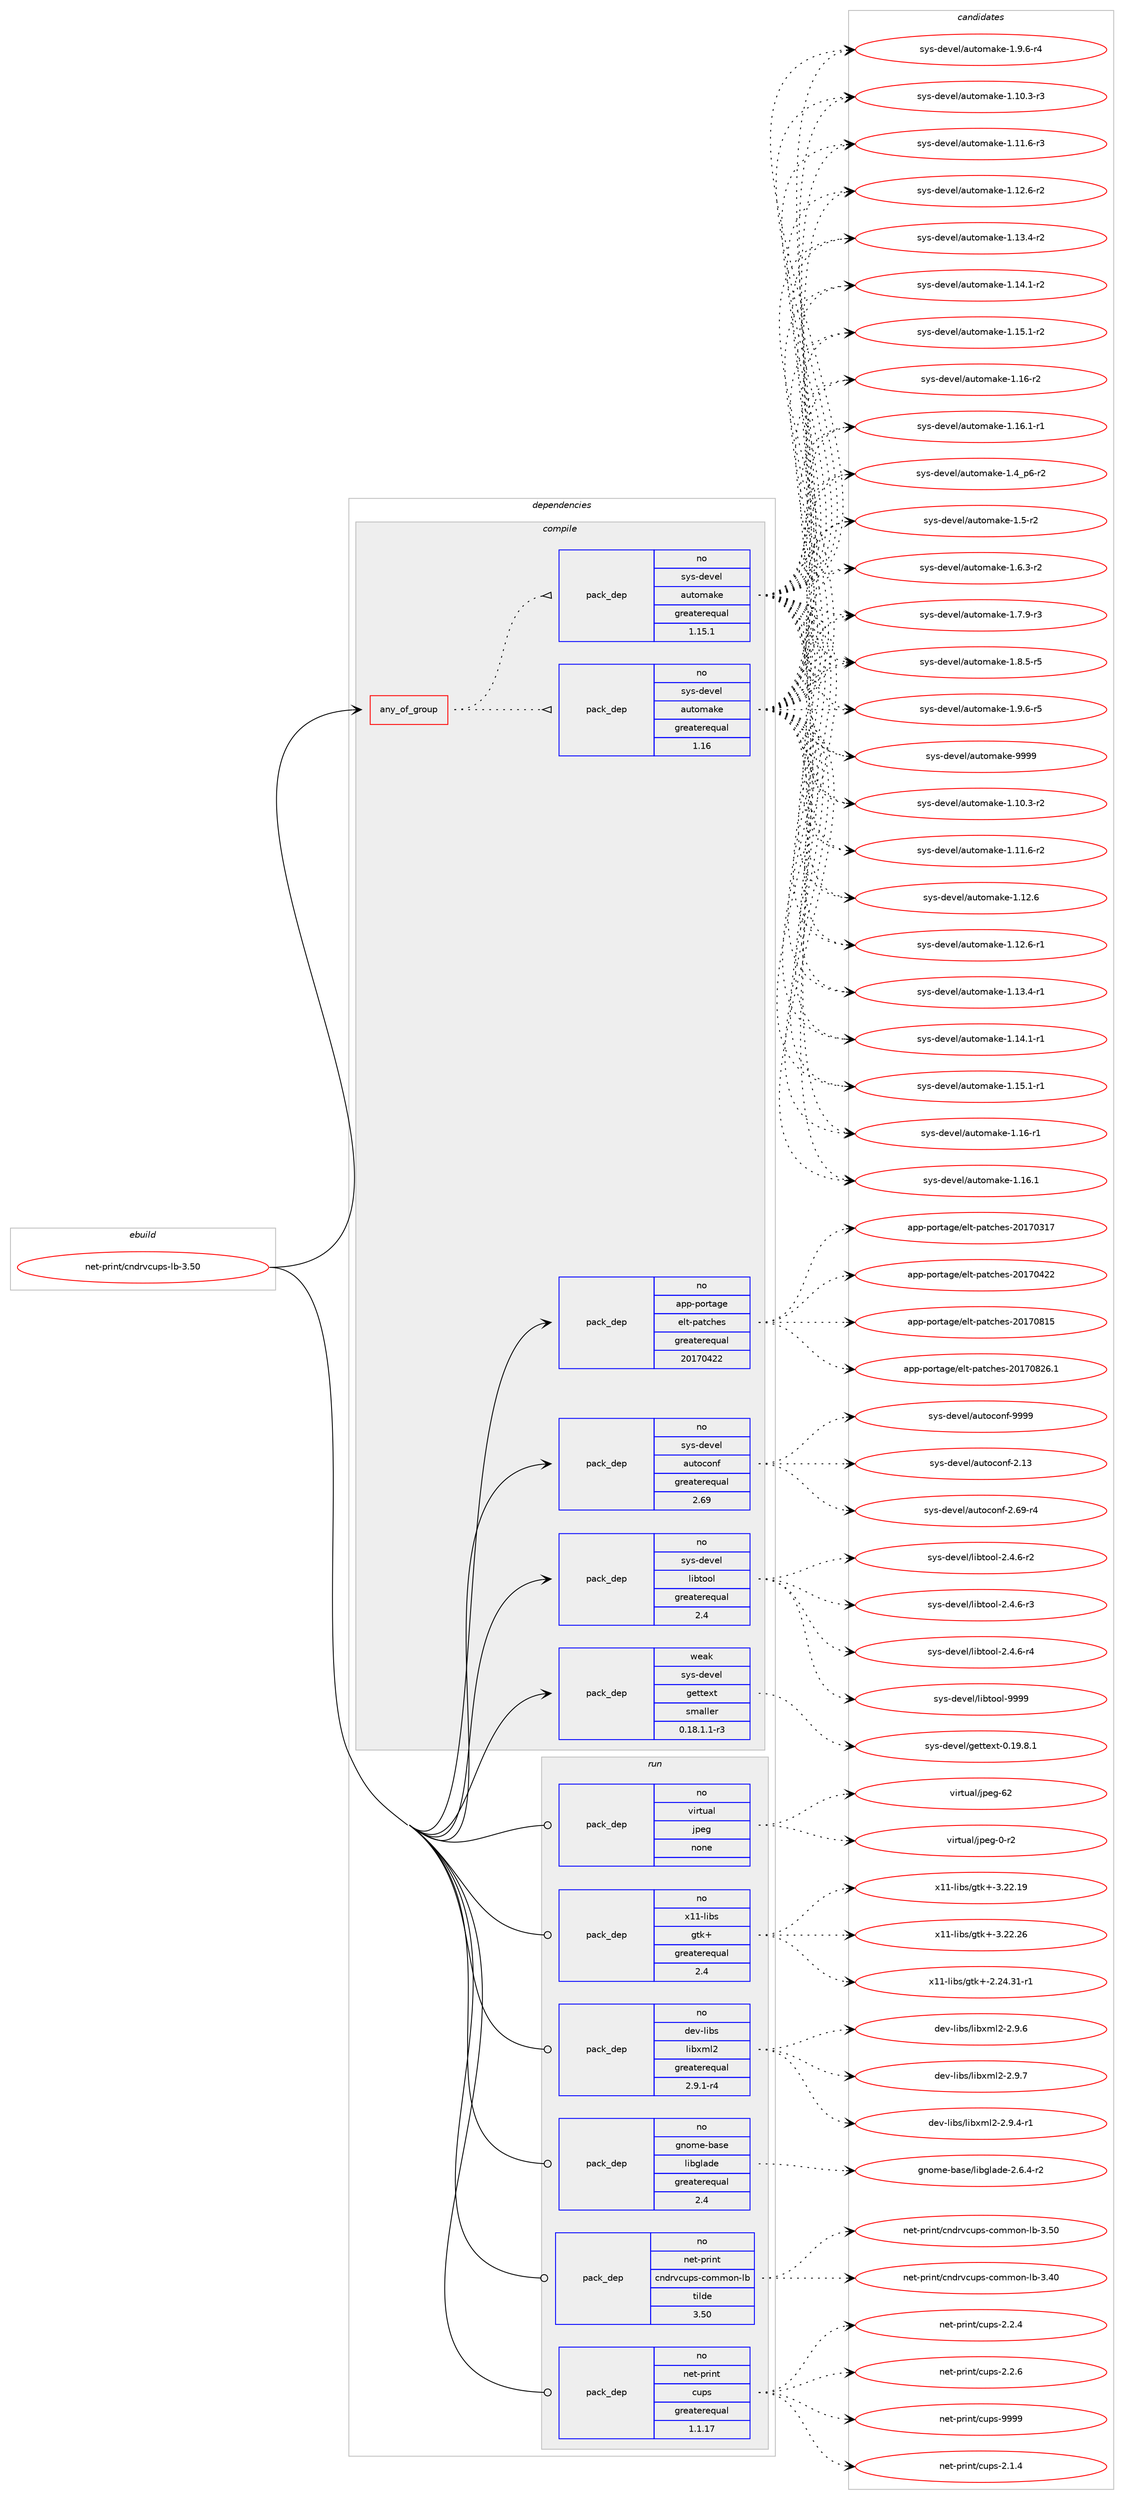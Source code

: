 digraph prolog {

# *************
# Graph options
# *************

newrank=true;
concentrate=true;
compound=true;
graph [rankdir=LR,fontname=Helvetica,fontsize=10,ranksep=1.5];#, ranksep=2.5, nodesep=0.2];
edge  [arrowhead=vee];
node  [fontname=Helvetica,fontsize=10];

# **********
# The ebuild
# **********

subgraph cluster_leftcol {
color=gray;
rank=same;
label=<<i>ebuild</i>>;
id [label="net-print/cndrvcups-lb-3.50", color=red, width=4, href="../net-print/cndrvcups-lb-3.50.svg"];
}

# ****************
# The dependencies
# ****************

subgraph cluster_midcol {
color=gray;
label=<<i>dependencies</i>>;
subgraph cluster_compile {
fillcolor="#eeeeee";
style=filled;
label=<<i>compile</i>>;
subgraph any27 {
dependency1194 [label=<<TABLE BORDER="0" CELLBORDER="1" CELLSPACING="0" CELLPADDING="4"><TR><TD CELLPADDING="10">any_of_group</TD></TR></TABLE>>, shape=none, color=red];subgraph pack796 {
dependency1195 [label=<<TABLE BORDER="0" CELLBORDER="1" CELLSPACING="0" CELLPADDING="4" WIDTH="220"><TR><TD ROWSPAN="6" CELLPADDING="30">pack_dep</TD></TR><TR><TD WIDTH="110">no</TD></TR><TR><TD>sys-devel</TD></TR><TR><TD>automake</TD></TR><TR><TD>greaterequal</TD></TR><TR><TD>1.16</TD></TR></TABLE>>, shape=none, color=blue];
}
dependency1194:e -> dependency1195:w [weight=20,style="dotted",arrowhead="oinv"];
subgraph pack797 {
dependency1196 [label=<<TABLE BORDER="0" CELLBORDER="1" CELLSPACING="0" CELLPADDING="4" WIDTH="220"><TR><TD ROWSPAN="6" CELLPADDING="30">pack_dep</TD></TR><TR><TD WIDTH="110">no</TD></TR><TR><TD>sys-devel</TD></TR><TR><TD>automake</TD></TR><TR><TD>greaterequal</TD></TR><TR><TD>1.15.1</TD></TR></TABLE>>, shape=none, color=blue];
}
dependency1194:e -> dependency1196:w [weight=20,style="dotted",arrowhead="oinv"];
}
id:e -> dependency1194:w [weight=20,style="solid",arrowhead="vee"];
subgraph pack798 {
dependency1197 [label=<<TABLE BORDER="0" CELLBORDER="1" CELLSPACING="0" CELLPADDING="4" WIDTH="220"><TR><TD ROWSPAN="6" CELLPADDING="30">pack_dep</TD></TR><TR><TD WIDTH="110">no</TD></TR><TR><TD>app-portage</TD></TR><TR><TD>elt-patches</TD></TR><TR><TD>greaterequal</TD></TR><TR><TD>20170422</TD></TR></TABLE>>, shape=none, color=blue];
}
id:e -> dependency1197:w [weight=20,style="solid",arrowhead="vee"];
subgraph pack799 {
dependency1198 [label=<<TABLE BORDER="0" CELLBORDER="1" CELLSPACING="0" CELLPADDING="4" WIDTH="220"><TR><TD ROWSPAN="6" CELLPADDING="30">pack_dep</TD></TR><TR><TD WIDTH="110">no</TD></TR><TR><TD>sys-devel</TD></TR><TR><TD>autoconf</TD></TR><TR><TD>greaterequal</TD></TR><TR><TD>2.69</TD></TR></TABLE>>, shape=none, color=blue];
}
id:e -> dependency1198:w [weight=20,style="solid",arrowhead="vee"];
subgraph pack800 {
dependency1199 [label=<<TABLE BORDER="0" CELLBORDER="1" CELLSPACING="0" CELLPADDING="4" WIDTH="220"><TR><TD ROWSPAN="6" CELLPADDING="30">pack_dep</TD></TR><TR><TD WIDTH="110">no</TD></TR><TR><TD>sys-devel</TD></TR><TR><TD>libtool</TD></TR><TR><TD>greaterequal</TD></TR><TR><TD>2.4</TD></TR></TABLE>>, shape=none, color=blue];
}
id:e -> dependency1199:w [weight=20,style="solid",arrowhead="vee"];
subgraph pack801 {
dependency1200 [label=<<TABLE BORDER="0" CELLBORDER="1" CELLSPACING="0" CELLPADDING="4" WIDTH="220"><TR><TD ROWSPAN="6" CELLPADDING="30">pack_dep</TD></TR><TR><TD WIDTH="110">weak</TD></TR><TR><TD>sys-devel</TD></TR><TR><TD>gettext</TD></TR><TR><TD>smaller</TD></TR><TR><TD>0.18.1.1-r3</TD></TR></TABLE>>, shape=none, color=blue];
}
id:e -> dependency1200:w [weight=20,style="solid",arrowhead="vee"];
}
subgraph cluster_compileandrun {
fillcolor="#eeeeee";
style=filled;
label=<<i>compile and run</i>>;
}
subgraph cluster_run {
fillcolor="#eeeeee";
style=filled;
label=<<i>run</i>>;
subgraph pack802 {
dependency1201 [label=<<TABLE BORDER="0" CELLBORDER="1" CELLSPACING="0" CELLPADDING="4" WIDTH="220"><TR><TD ROWSPAN="6" CELLPADDING="30">pack_dep</TD></TR><TR><TD WIDTH="110">no</TD></TR><TR><TD>dev-libs</TD></TR><TR><TD>libxml2</TD></TR><TR><TD>greaterequal</TD></TR><TR><TD>2.9.1-r4</TD></TR></TABLE>>, shape=none, color=blue];
}
id:e -> dependency1201:w [weight=20,style="solid",arrowhead="odot"];
subgraph pack803 {
dependency1202 [label=<<TABLE BORDER="0" CELLBORDER="1" CELLSPACING="0" CELLPADDING="4" WIDTH="220"><TR><TD ROWSPAN="6" CELLPADDING="30">pack_dep</TD></TR><TR><TD WIDTH="110">no</TD></TR><TR><TD>gnome-base</TD></TR><TR><TD>libglade</TD></TR><TR><TD>greaterequal</TD></TR><TR><TD>2.4</TD></TR></TABLE>>, shape=none, color=blue];
}
id:e -> dependency1202:w [weight=20,style="solid",arrowhead="odot"];
subgraph pack804 {
dependency1203 [label=<<TABLE BORDER="0" CELLBORDER="1" CELLSPACING="0" CELLPADDING="4" WIDTH="220"><TR><TD ROWSPAN="6" CELLPADDING="30">pack_dep</TD></TR><TR><TD WIDTH="110">no</TD></TR><TR><TD>net-print</TD></TR><TR><TD>cndrvcups-common-lb</TD></TR><TR><TD>tilde</TD></TR><TR><TD>3.50</TD></TR></TABLE>>, shape=none, color=blue];
}
id:e -> dependency1203:w [weight=20,style="solid",arrowhead="odot"];
subgraph pack805 {
dependency1204 [label=<<TABLE BORDER="0" CELLBORDER="1" CELLSPACING="0" CELLPADDING="4" WIDTH="220"><TR><TD ROWSPAN="6" CELLPADDING="30">pack_dep</TD></TR><TR><TD WIDTH="110">no</TD></TR><TR><TD>net-print</TD></TR><TR><TD>cups</TD></TR><TR><TD>greaterequal</TD></TR><TR><TD>1.1.17</TD></TR></TABLE>>, shape=none, color=blue];
}
id:e -> dependency1204:w [weight=20,style="solid",arrowhead="odot"];
subgraph pack806 {
dependency1205 [label=<<TABLE BORDER="0" CELLBORDER="1" CELLSPACING="0" CELLPADDING="4" WIDTH="220"><TR><TD ROWSPAN="6" CELLPADDING="30">pack_dep</TD></TR><TR><TD WIDTH="110">no</TD></TR><TR><TD>virtual</TD></TR><TR><TD>jpeg</TD></TR><TR><TD>none</TD></TR><TR><TD></TD></TR></TABLE>>, shape=none, color=blue];
}
id:e -> dependency1205:w [weight=20,style="solid",arrowhead="odot"];
subgraph pack807 {
dependency1206 [label=<<TABLE BORDER="0" CELLBORDER="1" CELLSPACING="0" CELLPADDING="4" WIDTH="220"><TR><TD ROWSPAN="6" CELLPADDING="30">pack_dep</TD></TR><TR><TD WIDTH="110">no</TD></TR><TR><TD>x11-libs</TD></TR><TR><TD>gtk+</TD></TR><TR><TD>greaterequal</TD></TR><TR><TD>2.4</TD></TR></TABLE>>, shape=none, color=blue];
}
id:e -> dependency1206:w [weight=20,style="solid",arrowhead="odot"];
}
}

# **************
# The candidates
# **************

subgraph cluster_choices {
rank=same;
color=gray;
label=<<i>candidates</i>>;

subgraph choice796 {
color=black;
nodesep=1;
choice11512111545100101118101108479711711611110997107101454946494846514511450 [label="sys-devel/automake-1.10.3-r2", color=red, width=4,href="../sys-devel/automake-1.10.3-r2.svg"];
choice11512111545100101118101108479711711611110997107101454946494946544511450 [label="sys-devel/automake-1.11.6-r2", color=red, width=4,href="../sys-devel/automake-1.11.6-r2.svg"];
choice1151211154510010111810110847971171161111099710710145494649504654 [label="sys-devel/automake-1.12.6", color=red, width=4,href="../sys-devel/automake-1.12.6.svg"];
choice11512111545100101118101108479711711611110997107101454946495046544511449 [label="sys-devel/automake-1.12.6-r1", color=red, width=4,href="../sys-devel/automake-1.12.6-r1.svg"];
choice11512111545100101118101108479711711611110997107101454946495146524511449 [label="sys-devel/automake-1.13.4-r1", color=red, width=4,href="../sys-devel/automake-1.13.4-r1.svg"];
choice11512111545100101118101108479711711611110997107101454946495246494511449 [label="sys-devel/automake-1.14.1-r1", color=red, width=4,href="../sys-devel/automake-1.14.1-r1.svg"];
choice11512111545100101118101108479711711611110997107101454946495346494511449 [label="sys-devel/automake-1.15.1-r1", color=red, width=4,href="../sys-devel/automake-1.15.1-r1.svg"];
choice1151211154510010111810110847971171161111099710710145494649544511449 [label="sys-devel/automake-1.16-r1", color=red, width=4,href="../sys-devel/automake-1.16-r1.svg"];
choice1151211154510010111810110847971171161111099710710145494649544649 [label="sys-devel/automake-1.16.1", color=red, width=4,href="../sys-devel/automake-1.16.1.svg"];
choice115121115451001011181011084797117116111109971071014549465746544511452 [label="sys-devel/automake-1.9.6-r4", color=red, width=4,href="../sys-devel/automake-1.9.6-r4.svg"];
choice11512111545100101118101108479711711611110997107101454946494846514511451 [label="sys-devel/automake-1.10.3-r3", color=red, width=4,href="../sys-devel/automake-1.10.3-r3.svg"];
choice11512111545100101118101108479711711611110997107101454946494946544511451 [label="sys-devel/automake-1.11.6-r3", color=red, width=4,href="../sys-devel/automake-1.11.6-r3.svg"];
choice11512111545100101118101108479711711611110997107101454946495046544511450 [label="sys-devel/automake-1.12.6-r2", color=red, width=4,href="../sys-devel/automake-1.12.6-r2.svg"];
choice11512111545100101118101108479711711611110997107101454946495146524511450 [label="sys-devel/automake-1.13.4-r2", color=red, width=4,href="../sys-devel/automake-1.13.4-r2.svg"];
choice11512111545100101118101108479711711611110997107101454946495246494511450 [label="sys-devel/automake-1.14.1-r2", color=red, width=4,href="../sys-devel/automake-1.14.1-r2.svg"];
choice11512111545100101118101108479711711611110997107101454946495346494511450 [label="sys-devel/automake-1.15.1-r2", color=red, width=4,href="../sys-devel/automake-1.15.1-r2.svg"];
choice1151211154510010111810110847971171161111099710710145494649544511450 [label="sys-devel/automake-1.16-r2", color=red, width=4,href="../sys-devel/automake-1.16-r2.svg"];
choice11512111545100101118101108479711711611110997107101454946495446494511449 [label="sys-devel/automake-1.16.1-r1", color=red, width=4,href="../sys-devel/automake-1.16.1-r1.svg"];
choice115121115451001011181011084797117116111109971071014549465295112544511450 [label="sys-devel/automake-1.4_p6-r2", color=red, width=4,href="../sys-devel/automake-1.4_p6-r2.svg"];
choice11512111545100101118101108479711711611110997107101454946534511450 [label="sys-devel/automake-1.5-r2", color=red, width=4,href="../sys-devel/automake-1.5-r2.svg"];
choice115121115451001011181011084797117116111109971071014549465446514511450 [label="sys-devel/automake-1.6.3-r2", color=red, width=4,href="../sys-devel/automake-1.6.3-r2.svg"];
choice115121115451001011181011084797117116111109971071014549465546574511451 [label="sys-devel/automake-1.7.9-r3", color=red, width=4,href="../sys-devel/automake-1.7.9-r3.svg"];
choice115121115451001011181011084797117116111109971071014549465646534511453 [label="sys-devel/automake-1.8.5-r5", color=red, width=4,href="../sys-devel/automake-1.8.5-r5.svg"];
choice115121115451001011181011084797117116111109971071014549465746544511453 [label="sys-devel/automake-1.9.6-r5", color=red, width=4,href="../sys-devel/automake-1.9.6-r5.svg"];
choice115121115451001011181011084797117116111109971071014557575757 [label="sys-devel/automake-9999", color=red, width=4,href="../sys-devel/automake-9999.svg"];
dependency1195:e -> choice11512111545100101118101108479711711611110997107101454946494846514511450:w [style=dotted,weight="100"];
dependency1195:e -> choice11512111545100101118101108479711711611110997107101454946494946544511450:w [style=dotted,weight="100"];
dependency1195:e -> choice1151211154510010111810110847971171161111099710710145494649504654:w [style=dotted,weight="100"];
dependency1195:e -> choice11512111545100101118101108479711711611110997107101454946495046544511449:w [style=dotted,weight="100"];
dependency1195:e -> choice11512111545100101118101108479711711611110997107101454946495146524511449:w [style=dotted,weight="100"];
dependency1195:e -> choice11512111545100101118101108479711711611110997107101454946495246494511449:w [style=dotted,weight="100"];
dependency1195:e -> choice11512111545100101118101108479711711611110997107101454946495346494511449:w [style=dotted,weight="100"];
dependency1195:e -> choice1151211154510010111810110847971171161111099710710145494649544511449:w [style=dotted,weight="100"];
dependency1195:e -> choice1151211154510010111810110847971171161111099710710145494649544649:w [style=dotted,weight="100"];
dependency1195:e -> choice115121115451001011181011084797117116111109971071014549465746544511452:w [style=dotted,weight="100"];
dependency1195:e -> choice11512111545100101118101108479711711611110997107101454946494846514511451:w [style=dotted,weight="100"];
dependency1195:e -> choice11512111545100101118101108479711711611110997107101454946494946544511451:w [style=dotted,weight="100"];
dependency1195:e -> choice11512111545100101118101108479711711611110997107101454946495046544511450:w [style=dotted,weight="100"];
dependency1195:e -> choice11512111545100101118101108479711711611110997107101454946495146524511450:w [style=dotted,weight="100"];
dependency1195:e -> choice11512111545100101118101108479711711611110997107101454946495246494511450:w [style=dotted,weight="100"];
dependency1195:e -> choice11512111545100101118101108479711711611110997107101454946495346494511450:w [style=dotted,weight="100"];
dependency1195:e -> choice1151211154510010111810110847971171161111099710710145494649544511450:w [style=dotted,weight="100"];
dependency1195:e -> choice11512111545100101118101108479711711611110997107101454946495446494511449:w [style=dotted,weight="100"];
dependency1195:e -> choice115121115451001011181011084797117116111109971071014549465295112544511450:w [style=dotted,weight="100"];
dependency1195:e -> choice11512111545100101118101108479711711611110997107101454946534511450:w [style=dotted,weight="100"];
dependency1195:e -> choice115121115451001011181011084797117116111109971071014549465446514511450:w [style=dotted,weight="100"];
dependency1195:e -> choice115121115451001011181011084797117116111109971071014549465546574511451:w [style=dotted,weight="100"];
dependency1195:e -> choice115121115451001011181011084797117116111109971071014549465646534511453:w [style=dotted,weight="100"];
dependency1195:e -> choice115121115451001011181011084797117116111109971071014549465746544511453:w [style=dotted,weight="100"];
dependency1195:e -> choice115121115451001011181011084797117116111109971071014557575757:w [style=dotted,weight="100"];
}
subgraph choice797 {
color=black;
nodesep=1;
choice11512111545100101118101108479711711611110997107101454946494846514511450 [label="sys-devel/automake-1.10.3-r2", color=red, width=4,href="../sys-devel/automake-1.10.3-r2.svg"];
choice11512111545100101118101108479711711611110997107101454946494946544511450 [label="sys-devel/automake-1.11.6-r2", color=red, width=4,href="../sys-devel/automake-1.11.6-r2.svg"];
choice1151211154510010111810110847971171161111099710710145494649504654 [label="sys-devel/automake-1.12.6", color=red, width=4,href="../sys-devel/automake-1.12.6.svg"];
choice11512111545100101118101108479711711611110997107101454946495046544511449 [label="sys-devel/automake-1.12.6-r1", color=red, width=4,href="../sys-devel/automake-1.12.6-r1.svg"];
choice11512111545100101118101108479711711611110997107101454946495146524511449 [label="sys-devel/automake-1.13.4-r1", color=red, width=4,href="../sys-devel/automake-1.13.4-r1.svg"];
choice11512111545100101118101108479711711611110997107101454946495246494511449 [label="sys-devel/automake-1.14.1-r1", color=red, width=4,href="../sys-devel/automake-1.14.1-r1.svg"];
choice11512111545100101118101108479711711611110997107101454946495346494511449 [label="sys-devel/automake-1.15.1-r1", color=red, width=4,href="../sys-devel/automake-1.15.1-r1.svg"];
choice1151211154510010111810110847971171161111099710710145494649544511449 [label="sys-devel/automake-1.16-r1", color=red, width=4,href="../sys-devel/automake-1.16-r1.svg"];
choice1151211154510010111810110847971171161111099710710145494649544649 [label="sys-devel/automake-1.16.1", color=red, width=4,href="../sys-devel/automake-1.16.1.svg"];
choice115121115451001011181011084797117116111109971071014549465746544511452 [label="sys-devel/automake-1.9.6-r4", color=red, width=4,href="../sys-devel/automake-1.9.6-r4.svg"];
choice11512111545100101118101108479711711611110997107101454946494846514511451 [label="sys-devel/automake-1.10.3-r3", color=red, width=4,href="../sys-devel/automake-1.10.3-r3.svg"];
choice11512111545100101118101108479711711611110997107101454946494946544511451 [label="sys-devel/automake-1.11.6-r3", color=red, width=4,href="../sys-devel/automake-1.11.6-r3.svg"];
choice11512111545100101118101108479711711611110997107101454946495046544511450 [label="sys-devel/automake-1.12.6-r2", color=red, width=4,href="../sys-devel/automake-1.12.6-r2.svg"];
choice11512111545100101118101108479711711611110997107101454946495146524511450 [label="sys-devel/automake-1.13.4-r2", color=red, width=4,href="../sys-devel/automake-1.13.4-r2.svg"];
choice11512111545100101118101108479711711611110997107101454946495246494511450 [label="sys-devel/automake-1.14.1-r2", color=red, width=4,href="../sys-devel/automake-1.14.1-r2.svg"];
choice11512111545100101118101108479711711611110997107101454946495346494511450 [label="sys-devel/automake-1.15.1-r2", color=red, width=4,href="../sys-devel/automake-1.15.1-r2.svg"];
choice1151211154510010111810110847971171161111099710710145494649544511450 [label="sys-devel/automake-1.16-r2", color=red, width=4,href="../sys-devel/automake-1.16-r2.svg"];
choice11512111545100101118101108479711711611110997107101454946495446494511449 [label="sys-devel/automake-1.16.1-r1", color=red, width=4,href="../sys-devel/automake-1.16.1-r1.svg"];
choice115121115451001011181011084797117116111109971071014549465295112544511450 [label="sys-devel/automake-1.4_p6-r2", color=red, width=4,href="../sys-devel/automake-1.4_p6-r2.svg"];
choice11512111545100101118101108479711711611110997107101454946534511450 [label="sys-devel/automake-1.5-r2", color=red, width=4,href="../sys-devel/automake-1.5-r2.svg"];
choice115121115451001011181011084797117116111109971071014549465446514511450 [label="sys-devel/automake-1.6.3-r2", color=red, width=4,href="../sys-devel/automake-1.6.3-r2.svg"];
choice115121115451001011181011084797117116111109971071014549465546574511451 [label="sys-devel/automake-1.7.9-r3", color=red, width=4,href="../sys-devel/automake-1.7.9-r3.svg"];
choice115121115451001011181011084797117116111109971071014549465646534511453 [label="sys-devel/automake-1.8.5-r5", color=red, width=4,href="../sys-devel/automake-1.8.5-r5.svg"];
choice115121115451001011181011084797117116111109971071014549465746544511453 [label="sys-devel/automake-1.9.6-r5", color=red, width=4,href="../sys-devel/automake-1.9.6-r5.svg"];
choice115121115451001011181011084797117116111109971071014557575757 [label="sys-devel/automake-9999", color=red, width=4,href="../sys-devel/automake-9999.svg"];
dependency1196:e -> choice11512111545100101118101108479711711611110997107101454946494846514511450:w [style=dotted,weight="100"];
dependency1196:e -> choice11512111545100101118101108479711711611110997107101454946494946544511450:w [style=dotted,weight="100"];
dependency1196:e -> choice1151211154510010111810110847971171161111099710710145494649504654:w [style=dotted,weight="100"];
dependency1196:e -> choice11512111545100101118101108479711711611110997107101454946495046544511449:w [style=dotted,weight="100"];
dependency1196:e -> choice11512111545100101118101108479711711611110997107101454946495146524511449:w [style=dotted,weight="100"];
dependency1196:e -> choice11512111545100101118101108479711711611110997107101454946495246494511449:w [style=dotted,weight="100"];
dependency1196:e -> choice11512111545100101118101108479711711611110997107101454946495346494511449:w [style=dotted,weight="100"];
dependency1196:e -> choice1151211154510010111810110847971171161111099710710145494649544511449:w [style=dotted,weight="100"];
dependency1196:e -> choice1151211154510010111810110847971171161111099710710145494649544649:w [style=dotted,weight="100"];
dependency1196:e -> choice115121115451001011181011084797117116111109971071014549465746544511452:w [style=dotted,weight="100"];
dependency1196:e -> choice11512111545100101118101108479711711611110997107101454946494846514511451:w [style=dotted,weight="100"];
dependency1196:e -> choice11512111545100101118101108479711711611110997107101454946494946544511451:w [style=dotted,weight="100"];
dependency1196:e -> choice11512111545100101118101108479711711611110997107101454946495046544511450:w [style=dotted,weight="100"];
dependency1196:e -> choice11512111545100101118101108479711711611110997107101454946495146524511450:w [style=dotted,weight="100"];
dependency1196:e -> choice11512111545100101118101108479711711611110997107101454946495246494511450:w [style=dotted,weight="100"];
dependency1196:e -> choice11512111545100101118101108479711711611110997107101454946495346494511450:w [style=dotted,weight="100"];
dependency1196:e -> choice1151211154510010111810110847971171161111099710710145494649544511450:w [style=dotted,weight="100"];
dependency1196:e -> choice11512111545100101118101108479711711611110997107101454946495446494511449:w [style=dotted,weight="100"];
dependency1196:e -> choice115121115451001011181011084797117116111109971071014549465295112544511450:w [style=dotted,weight="100"];
dependency1196:e -> choice11512111545100101118101108479711711611110997107101454946534511450:w [style=dotted,weight="100"];
dependency1196:e -> choice115121115451001011181011084797117116111109971071014549465446514511450:w [style=dotted,weight="100"];
dependency1196:e -> choice115121115451001011181011084797117116111109971071014549465546574511451:w [style=dotted,weight="100"];
dependency1196:e -> choice115121115451001011181011084797117116111109971071014549465646534511453:w [style=dotted,weight="100"];
dependency1196:e -> choice115121115451001011181011084797117116111109971071014549465746544511453:w [style=dotted,weight="100"];
dependency1196:e -> choice115121115451001011181011084797117116111109971071014557575757:w [style=dotted,weight="100"];
}
subgraph choice798 {
color=black;
nodesep=1;
choice97112112451121111141169710310147101108116451129711699104101115455048495548514955 [label="app-portage/elt-patches-20170317", color=red, width=4,href="../app-portage/elt-patches-20170317.svg"];
choice97112112451121111141169710310147101108116451129711699104101115455048495548525050 [label="app-portage/elt-patches-20170422", color=red, width=4,href="../app-portage/elt-patches-20170422.svg"];
choice97112112451121111141169710310147101108116451129711699104101115455048495548564953 [label="app-portage/elt-patches-20170815", color=red, width=4,href="../app-portage/elt-patches-20170815.svg"];
choice971121124511211111411697103101471011081164511297116991041011154550484955485650544649 [label="app-portage/elt-patches-20170826.1", color=red, width=4,href="../app-portage/elt-patches-20170826.1.svg"];
dependency1197:e -> choice97112112451121111141169710310147101108116451129711699104101115455048495548514955:w [style=dotted,weight="100"];
dependency1197:e -> choice97112112451121111141169710310147101108116451129711699104101115455048495548525050:w [style=dotted,weight="100"];
dependency1197:e -> choice97112112451121111141169710310147101108116451129711699104101115455048495548564953:w [style=dotted,weight="100"];
dependency1197:e -> choice971121124511211111411697103101471011081164511297116991041011154550484955485650544649:w [style=dotted,weight="100"];
}
subgraph choice799 {
color=black;
nodesep=1;
choice115121115451001011181011084797117116111991111101024550464951 [label="sys-devel/autoconf-2.13", color=red, width=4,href="../sys-devel/autoconf-2.13.svg"];
choice1151211154510010111810110847971171161119911111010245504654574511452 [label="sys-devel/autoconf-2.69-r4", color=red, width=4,href="../sys-devel/autoconf-2.69-r4.svg"];
choice115121115451001011181011084797117116111991111101024557575757 [label="sys-devel/autoconf-9999", color=red, width=4,href="../sys-devel/autoconf-9999.svg"];
dependency1198:e -> choice115121115451001011181011084797117116111991111101024550464951:w [style=dotted,weight="100"];
dependency1198:e -> choice1151211154510010111810110847971171161119911111010245504654574511452:w [style=dotted,weight="100"];
dependency1198:e -> choice115121115451001011181011084797117116111991111101024557575757:w [style=dotted,weight="100"];
}
subgraph choice800 {
color=black;
nodesep=1;
choice1151211154510010111810110847108105981161111111084550465246544511450 [label="sys-devel/libtool-2.4.6-r2", color=red, width=4,href="../sys-devel/libtool-2.4.6-r2.svg"];
choice1151211154510010111810110847108105981161111111084550465246544511451 [label="sys-devel/libtool-2.4.6-r3", color=red, width=4,href="../sys-devel/libtool-2.4.6-r3.svg"];
choice1151211154510010111810110847108105981161111111084550465246544511452 [label="sys-devel/libtool-2.4.6-r4", color=red, width=4,href="../sys-devel/libtool-2.4.6-r4.svg"];
choice1151211154510010111810110847108105981161111111084557575757 [label="sys-devel/libtool-9999", color=red, width=4,href="../sys-devel/libtool-9999.svg"];
dependency1199:e -> choice1151211154510010111810110847108105981161111111084550465246544511450:w [style=dotted,weight="100"];
dependency1199:e -> choice1151211154510010111810110847108105981161111111084550465246544511451:w [style=dotted,weight="100"];
dependency1199:e -> choice1151211154510010111810110847108105981161111111084550465246544511452:w [style=dotted,weight="100"];
dependency1199:e -> choice1151211154510010111810110847108105981161111111084557575757:w [style=dotted,weight="100"];
}
subgraph choice801 {
color=black;
nodesep=1;
choice1151211154510010111810110847103101116116101120116454846495746564649 [label="sys-devel/gettext-0.19.8.1", color=red, width=4,href="../sys-devel/gettext-0.19.8.1.svg"];
dependency1200:e -> choice1151211154510010111810110847103101116116101120116454846495746564649:w [style=dotted,weight="100"];
}
subgraph choice802 {
color=black;
nodesep=1;
choice10010111845108105981154710810598120109108504550465746524511449 [label="dev-libs/libxml2-2.9.4-r1", color=red, width=4,href="../dev-libs/libxml2-2.9.4-r1.svg"];
choice1001011184510810598115471081059812010910850455046574654 [label="dev-libs/libxml2-2.9.6", color=red, width=4,href="../dev-libs/libxml2-2.9.6.svg"];
choice1001011184510810598115471081059812010910850455046574655 [label="dev-libs/libxml2-2.9.7", color=red, width=4,href="../dev-libs/libxml2-2.9.7.svg"];
dependency1201:e -> choice10010111845108105981154710810598120109108504550465746524511449:w [style=dotted,weight="100"];
dependency1201:e -> choice1001011184510810598115471081059812010910850455046574654:w [style=dotted,weight="100"];
dependency1201:e -> choice1001011184510810598115471081059812010910850455046574655:w [style=dotted,weight="100"];
}
subgraph choice803 {
color=black;
nodesep=1;
choice1031101111091014598971151014710810598103108971001014550465446524511450 [label="gnome-base/libglade-2.6.4-r2", color=red, width=4,href="../gnome-base/libglade-2.6.4-r2.svg"];
dependency1202:e -> choice1031101111091014598971151014710810598103108971001014550465446524511450:w [style=dotted,weight="100"];
}
subgraph choice804 {
color=black;
nodesep=1;
choice11010111645112114105110116479911010011411899117112115459911110910911111045108984551465248 [label="net-print/cndrvcups-common-lb-3.40", color=red, width=4,href="../net-print/cndrvcups-common-lb-3.40.svg"];
choice11010111645112114105110116479911010011411899117112115459911110910911111045108984551465348 [label="net-print/cndrvcups-common-lb-3.50", color=red, width=4,href="../net-print/cndrvcups-common-lb-3.50.svg"];
dependency1203:e -> choice11010111645112114105110116479911010011411899117112115459911110910911111045108984551465248:w [style=dotted,weight="100"];
dependency1203:e -> choice11010111645112114105110116479911010011411899117112115459911110910911111045108984551465348:w [style=dotted,weight="100"];
}
subgraph choice805 {
color=black;
nodesep=1;
choice110101116451121141051101164799117112115455046494652 [label="net-print/cups-2.1.4", color=red, width=4,href="../net-print/cups-2.1.4.svg"];
choice110101116451121141051101164799117112115455046504652 [label="net-print/cups-2.2.4", color=red, width=4,href="../net-print/cups-2.2.4.svg"];
choice110101116451121141051101164799117112115455046504654 [label="net-print/cups-2.2.6", color=red, width=4,href="../net-print/cups-2.2.6.svg"];
choice1101011164511211410511011647991171121154557575757 [label="net-print/cups-9999", color=red, width=4,href="../net-print/cups-9999.svg"];
dependency1204:e -> choice110101116451121141051101164799117112115455046494652:w [style=dotted,weight="100"];
dependency1204:e -> choice110101116451121141051101164799117112115455046504652:w [style=dotted,weight="100"];
dependency1204:e -> choice110101116451121141051101164799117112115455046504654:w [style=dotted,weight="100"];
dependency1204:e -> choice1101011164511211410511011647991171121154557575757:w [style=dotted,weight="100"];
}
subgraph choice806 {
color=black;
nodesep=1;
choice118105114116117971084710611210110345484511450 [label="virtual/jpeg-0-r2", color=red, width=4,href="../virtual/jpeg-0-r2.svg"];
choice1181051141161179710847106112101103455450 [label="virtual/jpeg-62", color=red, width=4,href="../virtual/jpeg-62.svg"];
dependency1205:e -> choice118105114116117971084710611210110345484511450:w [style=dotted,weight="100"];
dependency1205:e -> choice1181051141161179710847106112101103455450:w [style=dotted,weight="100"];
}
subgraph choice807 {
color=black;
nodesep=1;
choice12049494510810598115471031161074345504650524651494511449 [label="x11-libs/gtk+-2.24.31-r1", color=red, width=4,href="../x11-libs/gtk+-2.24.31-r1.svg"];
choice1204949451081059811547103116107434551465050464957 [label="x11-libs/gtk+-3.22.19", color=red, width=4,href="../x11-libs/gtk+-3.22.19.svg"];
choice1204949451081059811547103116107434551465050465054 [label="x11-libs/gtk+-3.22.26", color=red, width=4,href="../x11-libs/gtk+-3.22.26.svg"];
dependency1206:e -> choice12049494510810598115471031161074345504650524651494511449:w [style=dotted,weight="100"];
dependency1206:e -> choice1204949451081059811547103116107434551465050464957:w [style=dotted,weight="100"];
dependency1206:e -> choice1204949451081059811547103116107434551465050465054:w [style=dotted,weight="100"];
}
}

}
